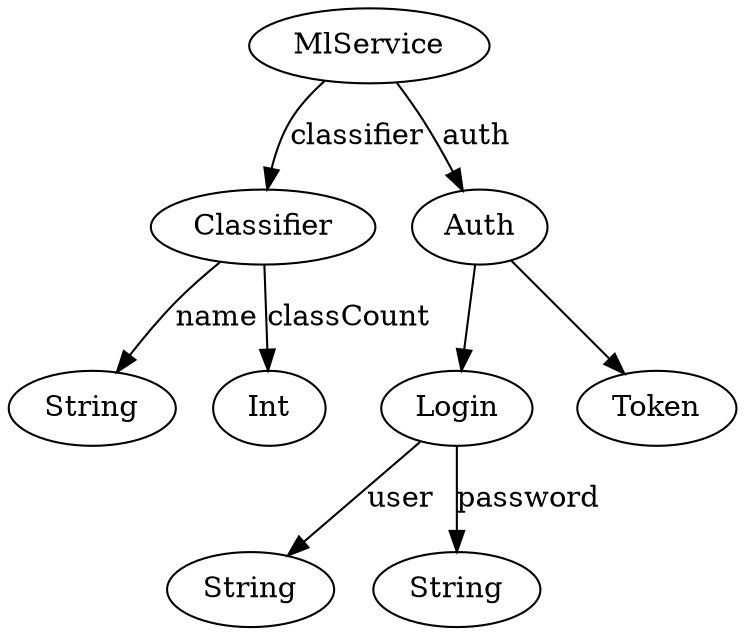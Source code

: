 digraph {
    mlService[label=MlService class="product"]

    classifier[label=Classifier class="product"]
    classifier_name[label=String]
    classifier_classCount[label=Int]

    auth[label=Auth class="sum"]

    login[label=Login class="product"]
    login_user[label=String]
    login_password[label=String]

    token[label=Token class="product"]
    token_token[label=String style=invis]

    mlService -> classifier [label=classifier]
    mlService -> auth [label=auth]

    classifier -> classifier_name [label=name]
    classifier -> classifier_classCount [label=classCount]

    token -> token_token [label=token style=invis]

    login -> login_user [label=user]
    login -> login_password [label=password]

    auth -> token[class="value"]
    auth -> login[class="value"]
}
